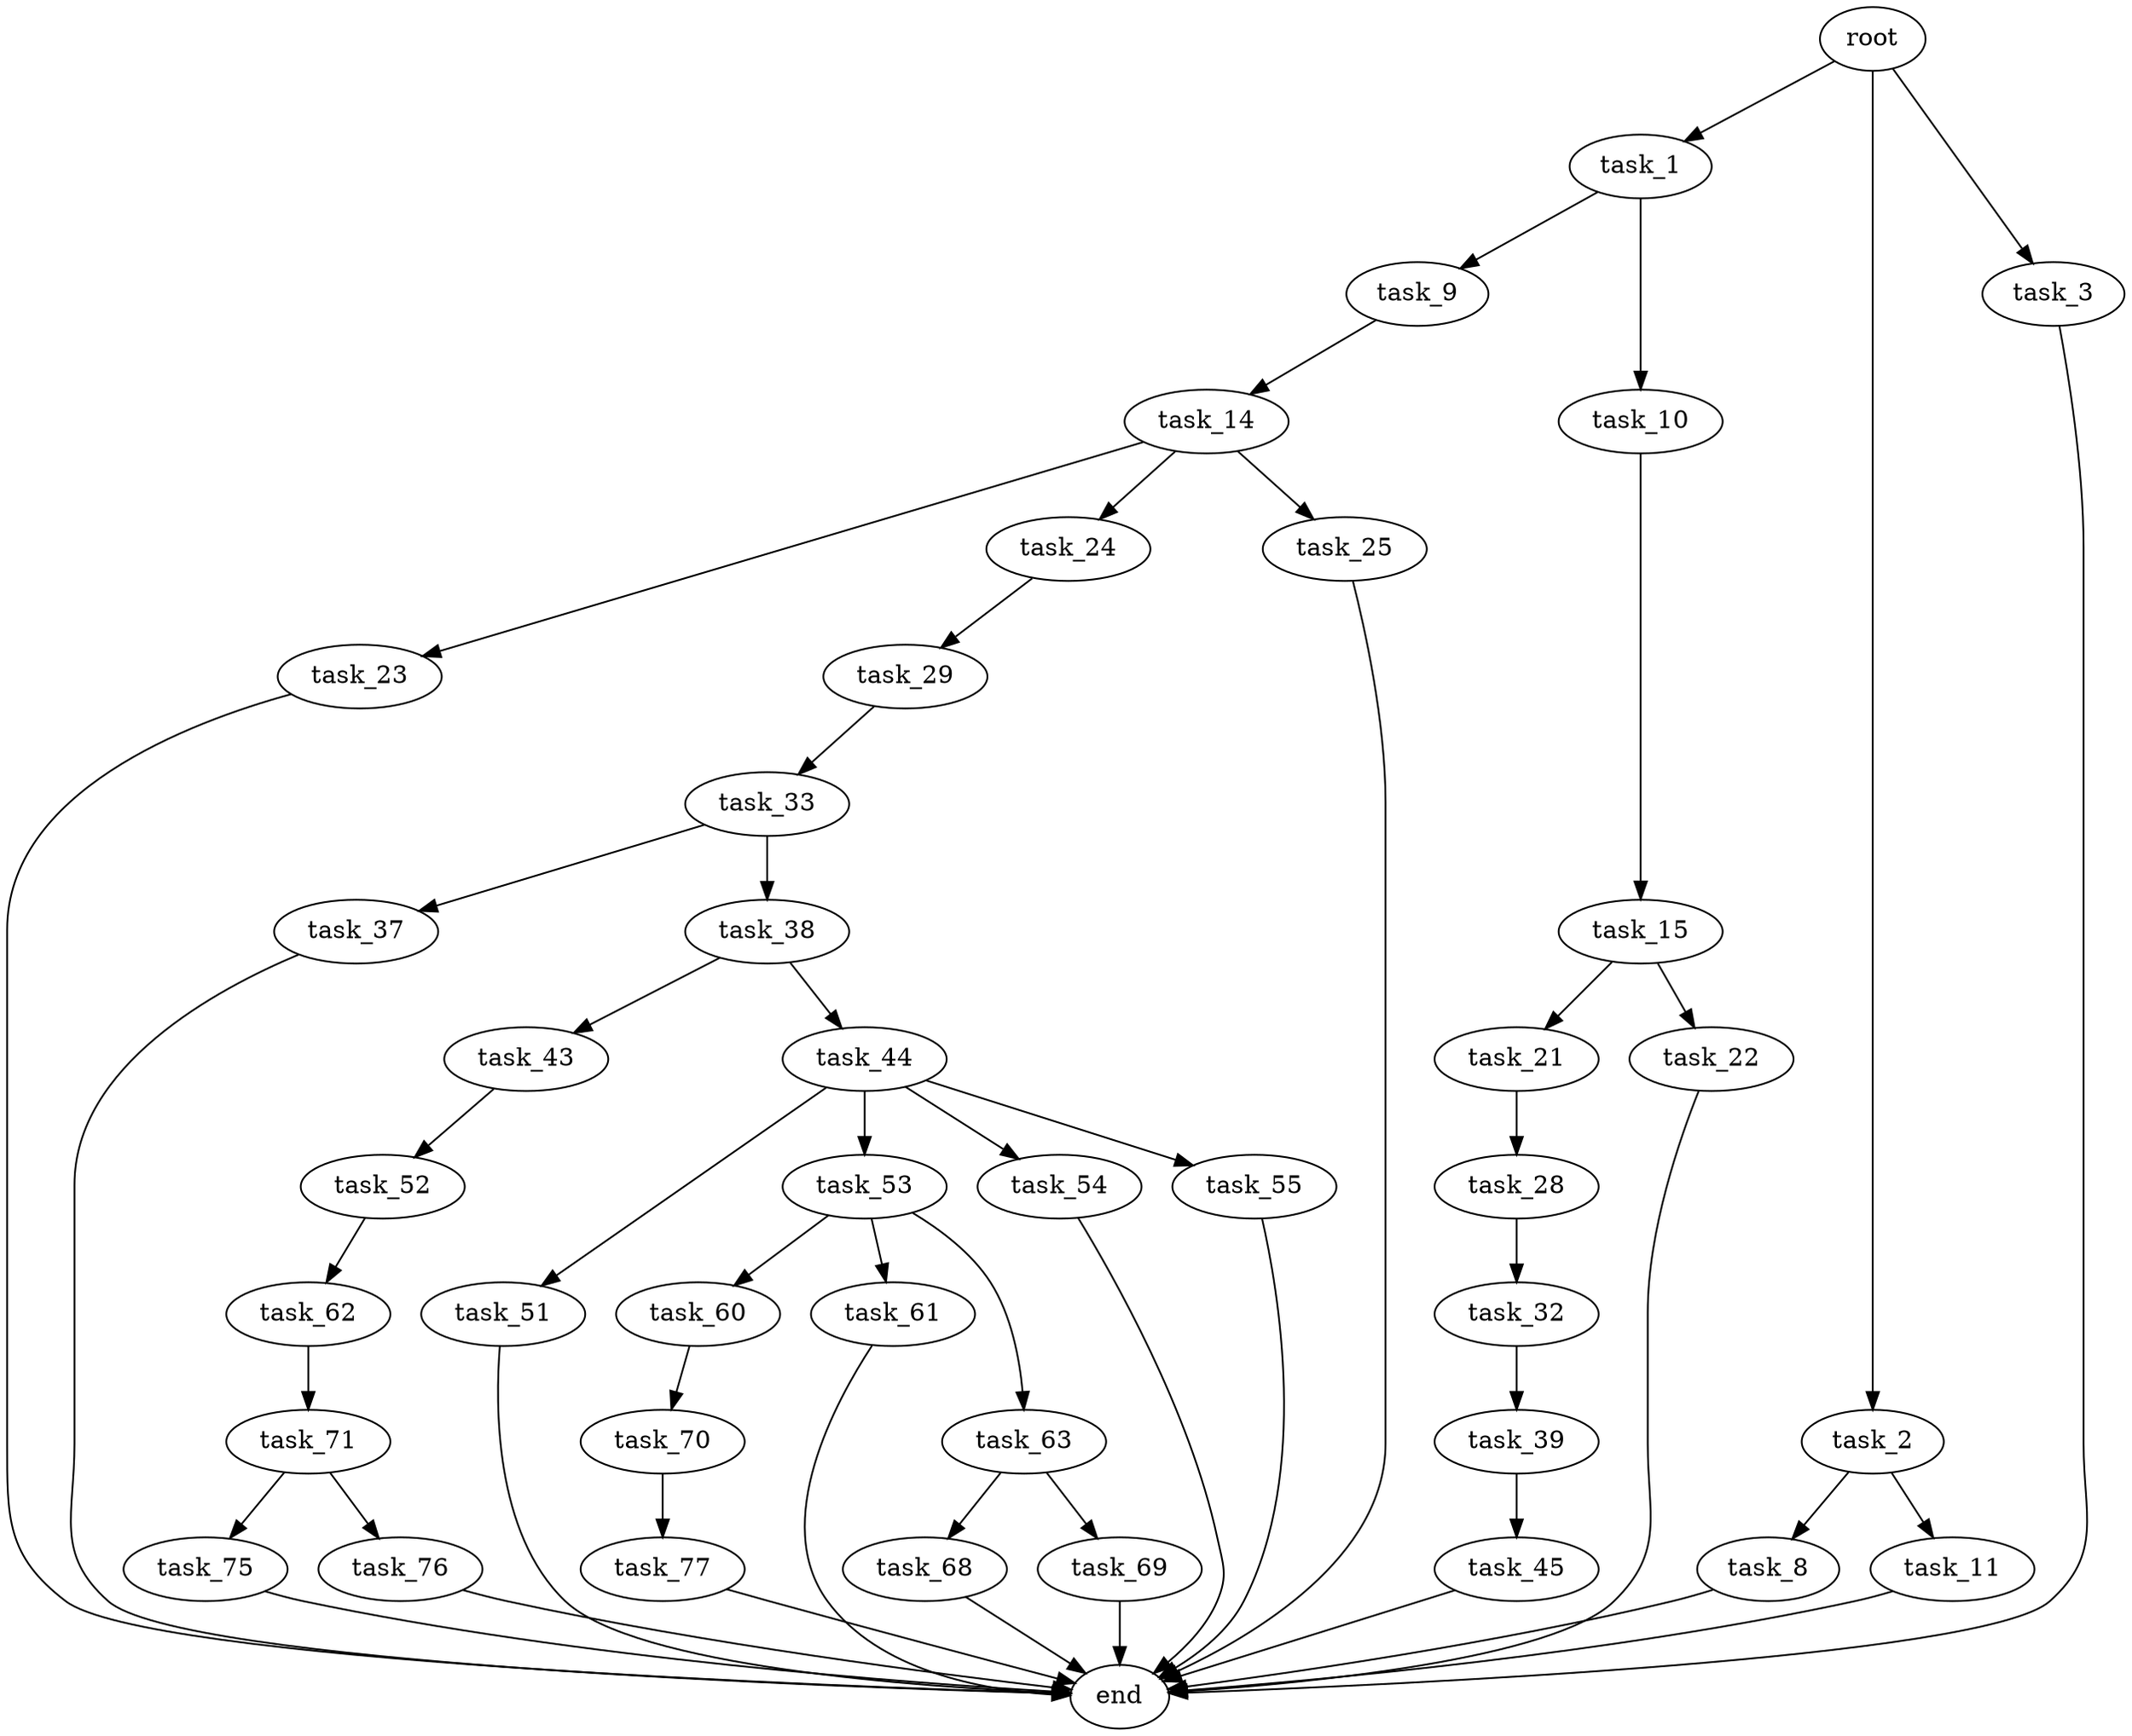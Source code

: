 digraph G {
  root [size="0.000000"];
  task_1 [size="21189748891.000000"];
  task_2 [size="254619764374.000000"];
  task_3 [size="4036319046.000000"];
  task_9 [size="18550733646.000000"];
  task_10 [size="7812392550.000000"];
  task_8 [size="9485541728.000000"];
  task_11 [size="2379780286.000000"];
  end [size="0.000000"];
  task_14 [size="45026926509.000000"];
  task_15 [size="68719476736.000000"];
  task_23 [size="1073741824000.000000"];
  task_24 [size="1073741824000.000000"];
  task_25 [size="9042258046.000000"];
  task_21 [size="5900754673.000000"];
  task_22 [size="118514671992.000000"];
  task_28 [size="68719476736.000000"];
  task_29 [size="700693437.000000"];
  task_32 [size="134217728000.000000"];
  task_33 [size="153798647437.000000"];
  task_39 [size="257227161351.000000"];
  task_37 [size="472497562.000000"];
  task_38 [size="23770134280.000000"];
  task_43 [size="368293445632.000000"];
  task_44 [size="1073741824000.000000"];
  task_45 [size="549755813888.000000"];
  task_52 [size="968399552316.000000"];
  task_51 [size="28991029248.000000"];
  task_53 [size="771317301343.000000"];
  task_54 [size="52854780831.000000"];
  task_55 [size="68719476736.000000"];
  task_62 [size="134217728000.000000"];
  task_60 [size="28647203487.000000"];
  task_61 [size="197207179072.000000"];
  task_63 [size="50422970156.000000"];
  task_70 [size="231928233984.000000"];
  task_71 [size="68719476736.000000"];
  task_68 [size="12194648876.000000"];
  task_69 [size="134217728000.000000"];
  task_77 [size="231928233984.000000"];
  task_75 [size="782757789696.000000"];
  task_76 [size="7486721656.000000"];

  root -> task_1 [size="1.000000"];
  root -> task_2 [size="1.000000"];
  root -> task_3 [size="1.000000"];
  task_1 -> task_9 [size="679477248.000000"];
  task_1 -> task_10 [size="679477248.000000"];
  task_2 -> task_8 [size="209715200.000000"];
  task_2 -> task_11 [size="209715200.000000"];
  task_3 -> end [size="1.000000"];
  task_9 -> task_14 [size="679477248.000000"];
  task_10 -> task_15 [size="411041792.000000"];
  task_8 -> end [size="1.000000"];
  task_11 -> end [size="1.000000"];
  task_14 -> task_23 [size="838860800.000000"];
  task_14 -> task_24 [size="838860800.000000"];
  task_14 -> task_25 [size="838860800.000000"];
  task_15 -> task_21 [size="134217728.000000"];
  task_15 -> task_22 [size="134217728.000000"];
  task_23 -> end [size="1.000000"];
  task_24 -> task_29 [size="838860800.000000"];
  task_25 -> end [size="1.000000"];
  task_21 -> task_28 [size="209715200.000000"];
  task_22 -> end [size="1.000000"];
  task_28 -> task_32 [size="134217728.000000"];
  task_29 -> task_33 [size="75497472.000000"];
  task_32 -> task_39 [size="209715200.000000"];
  task_33 -> task_37 [size="301989888.000000"];
  task_33 -> task_38 [size="301989888.000000"];
  task_39 -> task_45 [size="209715200.000000"];
  task_37 -> end [size="1.000000"];
  task_38 -> task_43 [size="536870912.000000"];
  task_38 -> task_44 [size="536870912.000000"];
  task_43 -> task_52 [size="411041792.000000"];
  task_44 -> task_51 [size="838860800.000000"];
  task_44 -> task_53 [size="838860800.000000"];
  task_44 -> task_54 [size="838860800.000000"];
  task_44 -> task_55 [size="838860800.000000"];
  task_45 -> end [size="1.000000"];
  task_52 -> task_62 [size="838860800.000000"];
  task_51 -> end [size="1.000000"];
  task_53 -> task_60 [size="679477248.000000"];
  task_53 -> task_61 [size="679477248.000000"];
  task_53 -> task_63 [size="679477248.000000"];
  task_54 -> end [size="1.000000"];
  task_55 -> end [size="1.000000"];
  task_62 -> task_71 [size="209715200.000000"];
  task_60 -> task_70 [size="75497472.000000"];
  task_61 -> end [size="1.000000"];
  task_63 -> task_68 [size="838860800.000000"];
  task_63 -> task_69 [size="838860800.000000"];
  task_70 -> task_77 [size="301989888.000000"];
  task_71 -> task_75 [size="134217728.000000"];
  task_71 -> task_76 [size="134217728.000000"];
  task_68 -> end [size="1.000000"];
  task_69 -> end [size="1.000000"];
  task_77 -> end [size="1.000000"];
  task_75 -> end [size="1.000000"];
  task_76 -> end [size="1.000000"];
}
